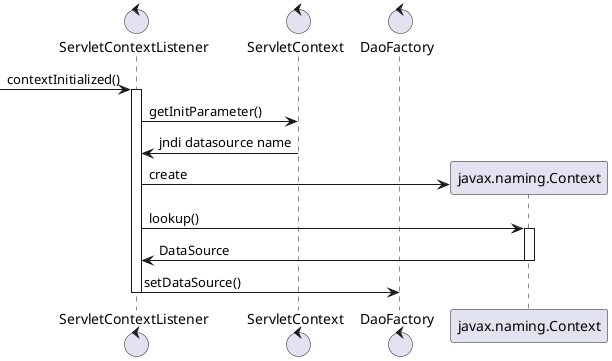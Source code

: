 @startuml

control ServletContextListener as L
control ServletContext as ctx
control DaoFactory

[-> L : contextInitialized()
activate L
L -> ctx : getInitParameter()
ctx -> L : jndi datasource name

create  javax.naming.Context as jctx
L -> jctx : create

L -> jctx : lookup()
activate jctx
jctx -> L : DataSource
deactivate jctx

L -> DaoFactory : setDataSource()

deactivate L
@enduml